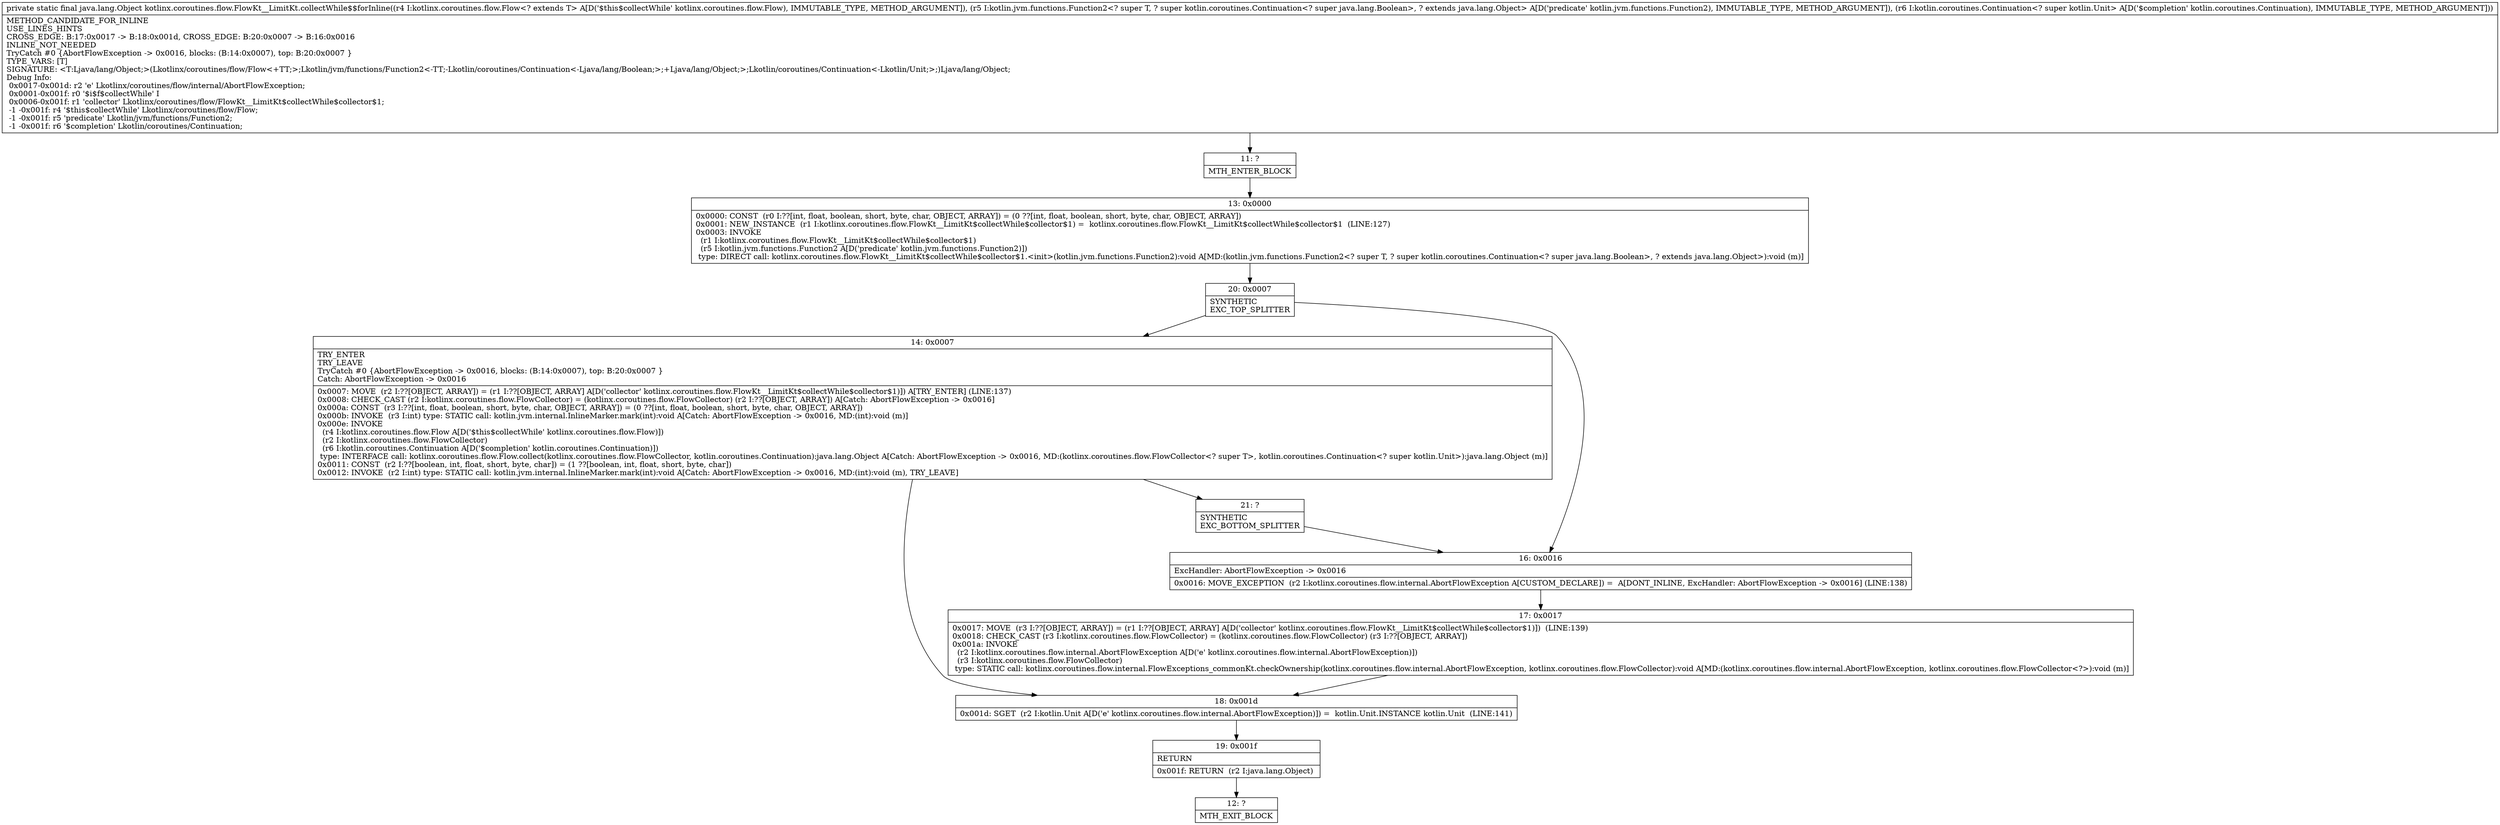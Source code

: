 digraph "CFG forkotlinx.coroutines.flow.FlowKt__LimitKt.collectWhile$$forInline(Lkotlinx\/coroutines\/flow\/Flow;Lkotlin\/jvm\/functions\/Function2;Lkotlin\/coroutines\/Continuation;)Ljava\/lang\/Object;" {
Node_11 [shape=record,label="{11\:\ ?|MTH_ENTER_BLOCK\l}"];
Node_13 [shape=record,label="{13\:\ 0x0000|0x0000: CONST  (r0 I:??[int, float, boolean, short, byte, char, OBJECT, ARRAY]) = (0 ??[int, float, boolean, short, byte, char, OBJECT, ARRAY]) \l0x0001: NEW_INSTANCE  (r1 I:kotlinx.coroutines.flow.FlowKt__LimitKt$collectWhile$collector$1) =  kotlinx.coroutines.flow.FlowKt__LimitKt$collectWhile$collector$1  (LINE:127)\l0x0003: INVOKE  \l  (r1 I:kotlinx.coroutines.flow.FlowKt__LimitKt$collectWhile$collector$1)\l  (r5 I:kotlin.jvm.functions.Function2 A[D('predicate' kotlin.jvm.functions.Function2)])\l type: DIRECT call: kotlinx.coroutines.flow.FlowKt__LimitKt$collectWhile$collector$1.\<init\>(kotlin.jvm.functions.Function2):void A[MD:(kotlin.jvm.functions.Function2\<? super T, ? super kotlin.coroutines.Continuation\<? super java.lang.Boolean\>, ? extends java.lang.Object\>):void (m)]\l}"];
Node_20 [shape=record,label="{20\:\ 0x0007|SYNTHETIC\lEXC_TOP_SPLITTER\l}"];
Node_14 [shape=record,label="{14\:\ 0x0007|TRY_ENTER\lTRY_LEAVE\lTryCatch #0 \{AbortFlowException \-\> 0x0016, blocks: (B:14:0x0007), top: B:20:0x0007 \}\lCatch: AbortFlowException \-\> 0x0016\l|0x0007: MOVE  (r2 I:??[OBJECT, ARRAY]) = (r1 I:??[OBJECT, ARRAY] A[D('collector' kotlinx.coroutines.flow.FlowKt__LimitKt$collectWhile$collector$1)]) A[TRY_ENTER] (LINE:137)\l0x0008: CHECK_CAST (r2 I:kotlinx.coroutines.flow.FlowCollector) = (kotlinx.coroutines.flow.FlowCollector) (r2 I:??[OBJECT, ARRAY]) A[Catch: AbortFlowException \-\> 0x0016]\l0x000a: CONST  (r3 I:??[int, float, boolean, short, byte, char, OBJECT, ARRAY]) = (0 ??[int, float, boolean, short, byte, char, OBJECT, ARRAY]) \l0x000b: INVOKE  (r3 I:int) type: STATIC call: kotlin.jvm.internal.InlineMarker.mark(int):void A[Catch: AbortFlowException \-\> 0x0016, MD:(int):void (m)]\l0x000e: INVOKE  \l  (r4 I:kotlinx.coroutines.flow.Flow A[D('$this$collectWhile' kotlinx.coroutines.flow.Flow)])\l  (r2 I:kotlinx.coroutines.flow.FlowCollector)\l  (r6 I:kotlin.coroutines.Continuation A[D('$completion' kotlin.coroutines.Continuation)])\l type: INTERFACE call: kotlinx.coroutines.flow.Flow.collect(kotlinx.coroutines.flow.FlowCollector, kotlin.coroutines.Continuation):java.lang.Object A[Catch: AbortFlowException \-\> 0x0016, MD:(kotlinx.coroutines.flow.FlowCollector\<? super T\>, kotlin.coroutines.Continuation\<? super kotlin.Unit\>):java.lang.Object (m)]\l0x0011: CONST  (r2 I:??[boolean, int, float, short, byte, char]) = (1 ??[boolean, int, float, short, byte, char]) \l0x0012: INVOKE  (r2 I:int) type: STATIC call: kotlin.jvm.internal.InlineMarker.mark(int):void A[Catch: AbortFlowException \-\> 0x0016, MD:(int):void (m), TRY_LEAVE]\l}"];
Node_18 [shape=record,label="{18\:\ 0x001d|0x001d: SGET  (r2 I:kotlin.Unit A[D('e' kotlinx.coroutines.flow.internal.AbortFlowException)]) =  kotlin.Unit.INSTANCE kotlin.Unit  (LINE:141)\l}"];
Node_19 [shape=record,label="{19\:\ 0x001f|RETURN\l|0x001f: RETURN  (r2 I:java.lang.Object) \l}"];
Node_12 [shape=record,label="{12\:\ ?|MTH_EXIT_BLOCK\l}"];
Node_21 [shape=record,label="{21\:\ ?|SYNTHETIC\lEXC_BOTTOM_SPLITTER\l}"];
Node_16 [shape=record,label="{16\:\ 0x0016|ExcHandler: AbortFlowException \-\> 0x0016\l|0x0016: MOVE_EXCEPTION  (r2 I:kotlinx.coroutines.flow.internal.AbortFlowException A[CUSTOM_DECLARE]) =  A[DONT_INLINE, ExcHandler: AbortFlowException \-\> 0x0016] (LINE:138)\l}"];
Node_17 [shape=record,label="{17\:\ 0x0017|0x0017: MOVE  (r3 I:??[OBJECT, ARRAY]) = (r1 I:??[OBJECT, ARRAY] A[D('collector' kotlinx.coroutines.flow.FlowKt__LimitKt$collectWhile$collector$1)])  (LINE:139)\l0x0018: CHECK_CAST (r3 I:kotlinx.coroutines.flow.FlowCollector) = (kotlinx.coroutines.flow.FlowCollector) (r3 I:??[OBJECT, ARRAY]) \l0x001a: INVOKE  \l  (r2 I:kotlinx.coroutines.flow.internal.AbortFlowException A[D('e' kotlinx.coroutines.flow.internal.AbortFlowException)])\l  (r3 I:kotlinx.coroutines.flow.FlowCollector)\l type: STATIC call: kotlinx.coroutines.flow.internal.FlowExceptions_commonKt.checkOwnership(kotlinx.coroutines.flow.internal.AbortFlowException, kotlinx.coroutines.flow.FlowCollector):void A[MD:(kotlinx.coroutines.flow.internal.AbortFlowException, kotlinx.coroutines.flow.FlowCollector\<?\>):void (m)]\l}"];
MethodNode[shape=record,label="{private static final java.lang.Object kotlinx.coroutines.flow.FlowKt__LimitKt.collectWhile$$forInline((r4 I:kotlinx.coroutines.flow.Flow\<? extends T\> A[D('$this$collectWhile' kotlinx.coroutines.flow.Flow), IMMUTABLE_TYPE, METHOD_ARGUMENT]), (r5 I:kotlin.jvm.functions.Function2\<? super T, ? super kotlin.coroutines.Continuation\<? super java.lang.Boolean\>, ? extends java.lang.Object\> A[D('predicate' kotlin.jvm.functions.Function2), IMMUTABLE_TYPE, METHOD_ARGUMENT]), (r6 I:kotlin.coroutines.Continuation\<? super kotlin.Unit\> A[D('$completion' kotlin.coroutines.Continuation), IMMUTABLE_TYPE, METHOD_ARGUMENT]))  | METHOD_CANDIDATE_FOR_INLINE\lUSE_LINES_HINTS\lCROSS_EDGE: B:17:0x0017 \-\> B:18:0x001d, CROSS_EDGE: B:20:0x0007 \-\> B:16:0x0016\lINLINE_NOT_NEEDED\lTryCatch #0 \{AbortFlowException \-\> 0x0016, blocks: (B:14:0x0007), top: B:20:0x0007 \}\lTYPE_VARS: [T]\lSIGNATURE: \<T:Ljava\/lang\/Object;\>(Lkotlinx\/coroutines\/flow\/Flow\<+TT;\>;Lkotlin\/jvm\/functions\/Function2\<\-TT;\-Lkotlin\/coroutines\/Continuation\<\-Ljava\/lang\/Boolean;\>;+Ljava\/lang\/Object;\>;Lkotlin\/coroutines\/Continuation\<\-Lkotlin\/Unit;\>;)Ljava\/lang\/Object;\lDebug Info:\l  0x0017\-0x001d: r2 'e' Lkotlinx\/coroutines\/flow\/internal\/AbortFlowException;\l  0x0001\-0x001f: r0 '$i$f$collectWhile' I\l  0x0006\-0x001f: r1 'collector' Lkotlinx\/coroutines\/flow\/FlowKt__LimitKt$collectWhile$collector$1;\l  \-1 \-0x001f: r4 '$this$collectWhile' Lkotlinx\/coroutines\/flow\/Flow;\l  \-1 \-0x001f: r5 'predicate' Lkotlin\/jvm\/functions\/Function2;\l  \-1 \-0x001f: r6 '$completion' Lkotlin\/coroutines\/Continuation;\l}"];
MethodNode -> Node_11;Node_11 -> Node_13;
Node_13 -> Node_20;
Node_20 -> Node_14;
Node_20 -> Node_16;
Node_14 -> Node_18;
Node_14 -> Node_21;
Node_18 -> Node_19;
Node_19 -> Node_12;
Node_21 -> Node_16;
Node_16 -> Node_17;
Node_17 -> Node_18;
}

